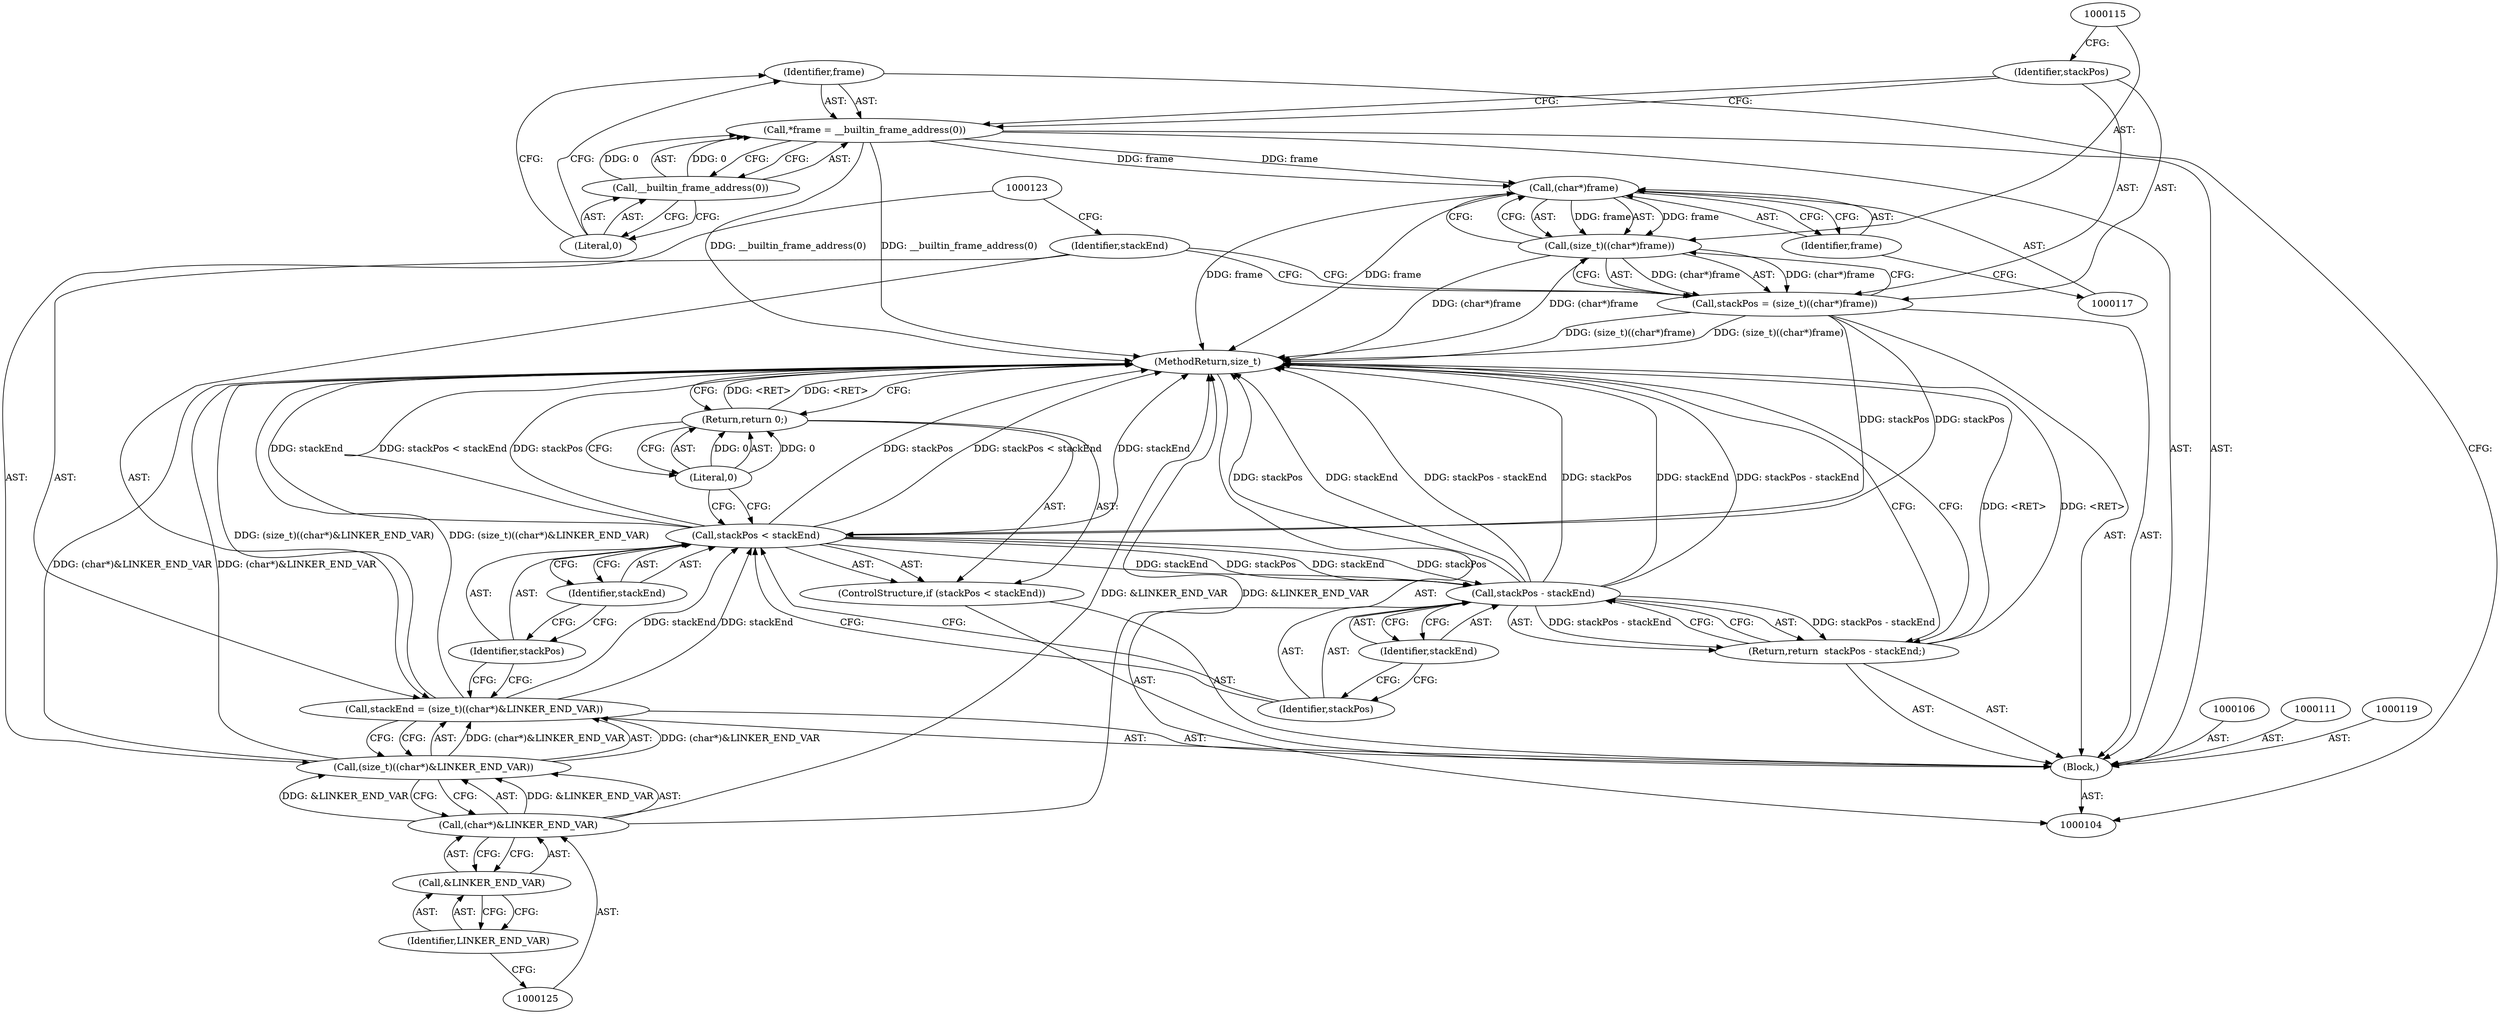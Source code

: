 digraph "0_Espruino_a0d7f432abee692402c00e8b615ff5982dde9780" {
"1000138" [label="(MethodReturn,size_t)"];
"1000105" [label="(Block,)"];
"1000109" [label="(Call,__builtin_frame_address(0))"];
"1000110" [label="(Literal,0)"];
"1000107" [label="(Call,*frame = __builtin_frame_address(0))"];
"1000108" [label="(Identifier,frame)"];
"1000114" [label="(Call,(size_t)((char*)frame))"];
"1000116" [label="(Call,(char*)frame)"];
"1000118" [label="(Identifier,frame)"];
"1000112" [label="(Call,stackPos = (size_t)((char*)frame))"];
"1000113" [label="(Identifier,stackPos)"];
"1000122" [label="(Call,(size_t)((char*)&LINKER_END_VAR))"];
"1000124" [label="(Call,(char*)&LINKER_END_VAR)"];
"1000126" [label="(Call,&LINKER_END_VAR)"];
"1000127" [label="(Identifier,LINKER_END_VAR)"];
"1000120" [label="(Call,stackEnd = (size_t)((char*)&LINKER_END_VAR))"];
"1000121" [label="(Identifier,stackEnd)"];
"1000131" [label="(Identifier,stackEnd)"];
"1000128" [label="(ControlStructure,if (stackPos < stackEnd))"];
"1000132" [label="(Return,return 0;)"];
"1000133" [label="(Literal,0)"];
"1000129" [label="(Call,stackPos < stackEnd)"];
"1000130" [label="(Identifier,stackPos)"];
"1000135" [label="(Call,stackPos - stackEnd)"];
"1000136" [label="(Identifier,stackPos)"];
"1000134" [label="(Return,return  stackPos - stackEnd;)"];
"1000137" [label="(Identifier,stackEnd)"];
"1000138" -> "1000104"  [label="AST: "];
"1000138" -> "1000132"  [label="CFG: "];
"1000138" -> "1000134"  [label="CFG: "];
"1000132" -> "1000138"  [label="DDG: <RET>"];
"1000112" -> "1000138"  [label="DDG: (size_t)((char*)frame)"];
"1000129" -> "1000138"  [label="DDG: stackPos < stackEnd"];
"1000129" -> "1000138"  [label="DDG: stackPos"];
"1000129" -> "1000138"  [label="DDG: stackEnd"];
"1000116" -> "1000138"  [label="DDG: frame"];
"1000114" -> "1000138"  [label="DDG: (char*)frame"];
"1000124" -> "1000138"  [label="DDG: &LINKER_END_VAR"];
"1000135" -> "1000138"  [label="DDG: stackPos - stackEnd"];
"1000135" -> "1000138"  [label="DDG: stackPos"];
"1000135" -> "1000138"  [label="DDG: stackEnd"];
"1000120" -> "1000138"  [label="DDG: (size_t)((char*)&LINKER_END_VAR)"];
"1000107" -> "1000138"  [label="DDG: __builtin_frame_address(0)"];
"1000122" -> "1000138"  [label="DDG: (char*)&LINKER_END_VAR"];
"1000134" -> "1000138"  [label="DDG: <RET>"];
"1000105" -> "1000104"  [label="AST: "];
"1000106" -> "1000105"  [label="AST: "];
"1000107" -> "1000105"  [label="AST: "];
"1000111" -> "1000105"  [label="AST: "];
"1000112" -> "1000105"  [label="AST: "];
"1000119" -> "1000105"  [label="AST: "];
"1000120" -> "1000105"  [label="AST: "];
"1000128" -> "1000105"  [label="AST: "];
"1000134" -> "1000105"  [label="AST: "];
"1000109" -> "1000107"  [label="AST: "];
"1000109" -> "1000110"  [label="CFG: "];
"1000110" -> "1000109"  [label="AST: "];
"1000107" -> "1000109"  [label="CFG: "];
"1000109" -> "1000107"  [label="DDG: 0"];
"1000110" -> "1000109"  [label="AST: "];
"1000110" -> "1000108"  [label="CFG: "];
"1000109" -> "1000110"  [label="CFG: "];
"1000107" -> "1000105"  [label="AST: "];
"1000107" -> "1000109"  [label="CFG: "];
"1000108" -> "1000107"  [label="AST: "];
"1000109" -> "1000107"  [label="AST: "];
"1000113" -> "1000107"  [label="CFG: "];
"1000107" -> "1000138"  [label="DDG: __builtin_frame_address(0)"];
"1000109" -> "1000107"  [label="DDG: 0"];
"1000107" -> "1000116"  [label="DDG: frame"];
"1000108" -> "1000107"  [label="AST: "];
"1000108" -> "1000104"  [label="CFG: "];
"1000110" -> "1000108"  [label="CFG: "];
"1000114" -> "1000112"  [label="AST: "];
"1000114" -> "1000116"  [label="CFG: "];
"1000115" -> "1000114"  [label="AST: "];
"1000116" -> "1000114"  [label="AST: "];
"1000112" -> "1000114"  [label="CFG: "];
"1000114" -> "1000138"  [label="DDG: (char*)frame"];
"1000114" -> "1000112"  [label="DDG: (char*)frame"];
"1000116" -> "1000114"  [label="DDG: frame"];
"1000116" -> "1000114"  [label="AST: "];
"1000116" -> "1000118"  [label="CFG: "];
"1000117" -> "1000116"  [label="AST: "];
"1000118" -> "1000116"  [label="AST: "];
"1000114" -> "1000116"  [label="CFG: "];
"1000116" -> "1000138"  [label="DDG: frame"];
"1000116" -> "1000114"  [label="DDG: frame"];
"1000107" -> "1000116"  [label="DDG: frame"];
"1000118" -> "1000116"  [label="AST: "];
"1000118" -> "1000117"  [label="CFG: "];
"1000116" -> "1000118"  [label="CFG: "];
"1000112" -> "1000105"  [label="AST: "];
"1000112" -> "1000114"  [label="CFG: "];
"1000113" -> "1000112"  [label="AST: "];
"1000114" -> "1000112"  [label="AST: "];
"1000121" -> "1000112"  [label="CFG: "];
"1000112" -> "1000138"  [label="DDG: (size_t)((char*)frame)"];
"1000114" -> "1000112"  [label="DDG: (char*)frame"];
"1000112" -> "1000129"  [label="DDG: stackPos"];
"1000113" -> "1000112"  [label="AST: "];
"1000113" -> "1000107"  [label="CFG: "];
"1000115" -> "1000113"  [label="CFG: "];
"1000122" -> "1000120"  [label="AST: "];
"1000122" -> "1000124"  [label="CFG: "];
"1000123" -> "1000122"  [label="AST: "];
"1000124" -> "1000122"  [label="AST: "];
"1000120" -> "1000122"  [label="CFG: "];
"1000122" -> "1000138"  [label="DDG: (char*)&LINKER_END_VAR"];
"1000122" -> "1000120"  [label="DDG: (char*)&LINKER_END_VAR"];
"1000124" -> "1000122"  [label="DDG: &LINKER_END_VAR"];
"1000124" -> "1000122"  [label="AST: "];
"1000124" -> "1000126"  [label="CFG: "];
"1000125" -> "1000124"  [label="AST: "];
"1000126" -> "1000124"  [label="AST: "];
"1000122" -> "1000124"  [label="CFG: "];
"1000124" -> "1000138"  [label="DDG: &LINKER_END_VAR"];
"1000124" -> "1000122"  [label="DDG: &LINKER_END_VAR"];
"1000126" -> "1000124"  [label="AST: "];
"1000126" -> "1000127"  [label="CFG: "];
"1000127" -> "1000126"  [label="AST: "];
"1000124" -> "1000126"  [label="CFG: "];
"1000127" -> "1000126"  [label="AST: "];
"1000127" -> "1000125"  [label="CFG: "];
"1000126" -> "1000127"  [label="CFG: "];
"1000120" -> "1000105"  [label="AST: "];
"1000120" -> "1000122"  [label="CFG: "];
"1000121" -> "1000120"  [label="AST: "];
"1000122" -> "1000120"  [label="AST: "];
"1000130" -> "1000120"  [label="CFG: "];
"1000120" -> "1000138"  [label="DDG: (size_t)((char*)&LINKER_END_VAR)"];
"1000122" -> "1000120"  [label="DDG: (char*)&LINKER_END_VAR"];
"1000120" -> "1000129"  [label="DDG: stackEnd"];
"1000121" -> "1000120"  [label="AST: "];
"1000121" -> "1000112"  [label="CFG: "];
"1000123" -> "1000121"  [label="CFG: "];
"1000131" -> "1000129"  [label="AST: "];
"1000131" -> "1000130"  [label="CFG: "];
"1000129" -> "1000131"  [label="CFG: "];
"1000128" -> "1000105"  [label="AST: "];
"1000129" -> "1000128"  [label="AST: "];
"1000132" -> "1000128"  [label="AST: "];
"1000132" -> "1000128"  [label="AST: "];
"1000132" -> "1000133"  [label="CFG: "];
"1000133" -> "1000132"  [label="AST: "];
"1000138" -> "1000132"  [label="CFG: "];
"1000132" -> "1000138"  [label="DDG: <RET>"];
"1000133" -> "1000132"  [label="DDG: 0"];
"1000133" -> "1000132"  [label="AST: "];
"1000133" -> "1000129"  [label="CFG: "];
"1000132" -> "1000133"  [label="CFG: "];
"1000133" -> "1000132"  [label="DDG: 0"];
"1000129" -> "1000128"  [label="AST: "];
"1000129" -> "1000131"  [label="CFG: "];
"1000130" -> "1000129"  [label="AST: "];
"1000131" -> "1000129"  [label="AST: "];
"1000133" -> "1000129"  [label="CFG: "];
"1000136" -> "1000129"  [label="CFG: "];
"1000129" -> "1000138"  [label="DDG: stackPos < stackEnd"];
"1000129" -> "1000138"  [label="DDG: stackPos"];
"1000129" -> "1000138"  [label="DDG: stackEnd"];
"1000112" -> "1000129"  [label="DDG: stackPos"];
"1000120" -> "1000129"  [label="DDG: stackEnd"];
"1000129" -> "1000135"  [label="DDG: stackPos"];
"1000129" -> "1000135"  [label="DDG: stackEnd"];
"1000130" -> "1000129"  [label="AST: "];
"1000130" -> "1000120"  [label="CFG: "];
"1000131" -> "1000130"  [label="CFG: "];
"1000135" -> "1000134"  [label="AST: "];
"1000135" -> "1000137"  [label="CFG: "];
"1000136" -> "1000135"  [label="AST: "];
"1000137" -> "1000135"  [label="AST: "];
"1000134" -> "1000135"  [label="CFG: "];
"1000135" -> "1000138"  [label="DDG: stackPos - stackEnd"];
"1000135" -> "1000138"  [label="DDG: stackPos"];
"1000135" -> "1000138"  [label="DDG: stackEnd"];
"1000135" -> "1000134"  [label="DDG: stackPos - stackEnd"];
"1000129" -> "1000135"  [label="DDG: stackPos"];
"1000129" -> "1000135"  [label="DDG: stackEnd"];
"1000136" -> "1000135"  [label="AST: "];
"1000136" -> "1000129"  [label="CFG: "];
"1000137" -> "1000136"  [label="CFG: "];
"1000134" -> "1000105"  [label="AST: "];
"1000134" -> "1000135"  [label="CFG: "];
"1000135" -> "1000134"  [label="AST: "];
"1000138" -> "1000134"  [label="CFG: "];
"1000134" -> "1000138"  [label="DDG: <RET>"];
"1000135" -> "1000134"  [label="DDG: stackPos - stackEnd"];
"1000137" -> "1000135"  [label="AST: "];
"1000137" -> "1000136"  [label="CFG: "];
"1000135" -> "1000137"  [label="CFG: "];
}
